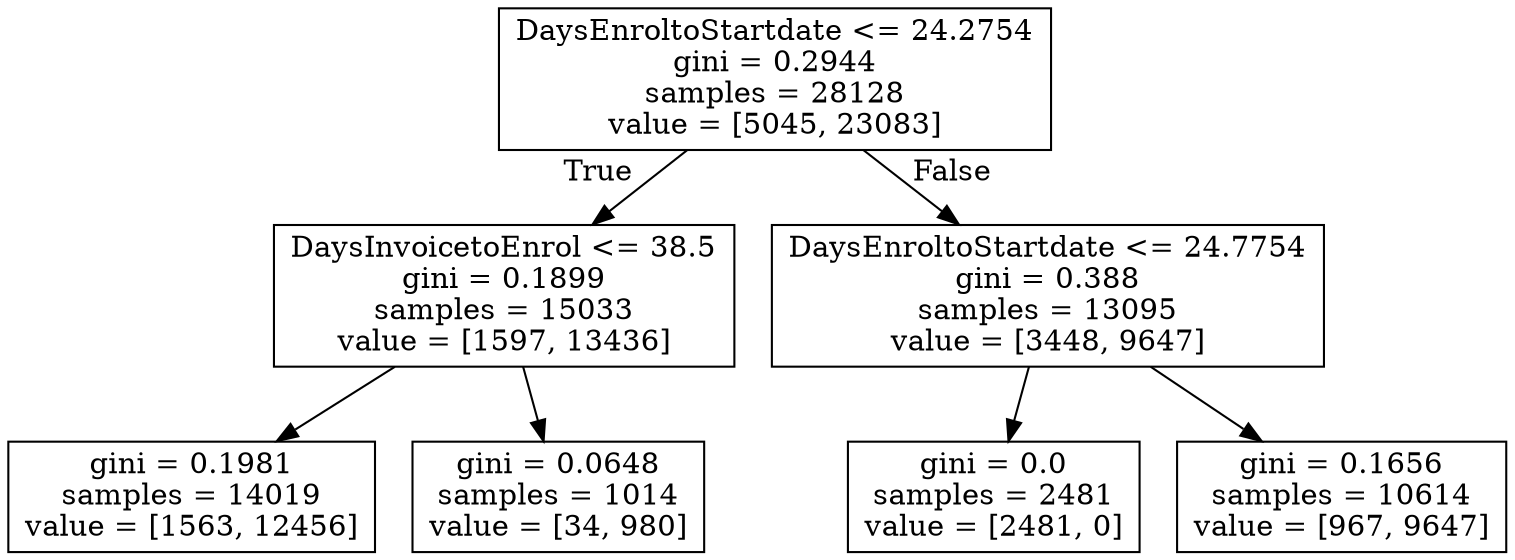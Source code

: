 digraph Tree {
node [shape=box] ;
0 [label="DaysEnroltoStartdate <= 24.2754\ngini = 0.2944\nsamples = 28128\nvalue = [5045, 23083]"] ;
1 [label="DaysInvoicetoEnrol <= 38.5\ngini = 0.1899\nsamples = 15033\nvalue = [1597, 13436]"] ;
0 -> 1 [labeldistance=2.5, labelangle=45, headlabel="True"] ;
2 [label="gini = 0.1981\nsamples = 14019\nvalue = [1563, 12456]"] ;
1 -> 2 ;
3 [label="gini = 0.0648\nsamples = 1014\nvalue = [34, 980]"] ;
1 -> 3 ;
4 [label="DaysEnroltoStartdate <= 24.7754\ngini = 0.388\nsamples = 13095\nvalue = [3448, 9647]"] ;
0 -> 4 [labeldistance=2.5, labelangle=-45, headlabel="False"] ;
5 [label="gini = 0.0\nsamples = 2481\nvalue = [2481, 0]"] ;
4 -> 5 ;
6 [label="gini = 0.1656\nsamples = 10614\nvalue = [967, 9647]"] ;
4 -> 6 ;
}